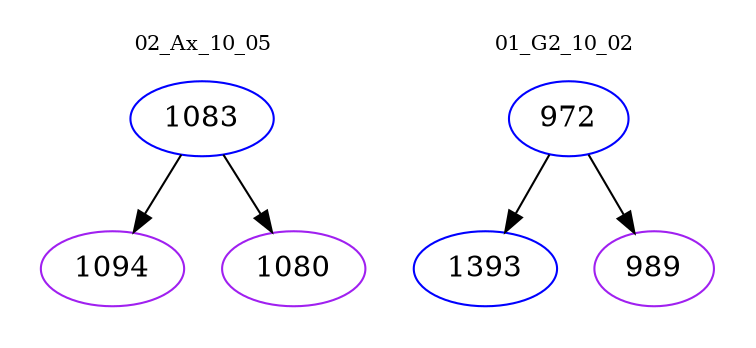 digraph{
subgraph cluster_0 {
color = white
label = "02_Ax_10_05";
fontsize=10;
T0_1083 [label="1083", color="blue"]
T0_1083 -> T0_1094 [color="black"]
T0_1094 [label="1094", color="purple"]
T0_1083 -> T0_1080 [color="black"]
T0_1080 [label="1080", color="purple"]
}
subgraph cluster_1 {
color = white
label = "01_G2_10_02";
fontsize=10;
T1_972 [label="972", color="blue"]
T1_972 -> T1_1393 [color="black"]
T1_1393 [label="1393", color="blue"]
T1_972 -> T1_989 [color="black"]
T1_989 [label="989", color="purple"]
}
}
